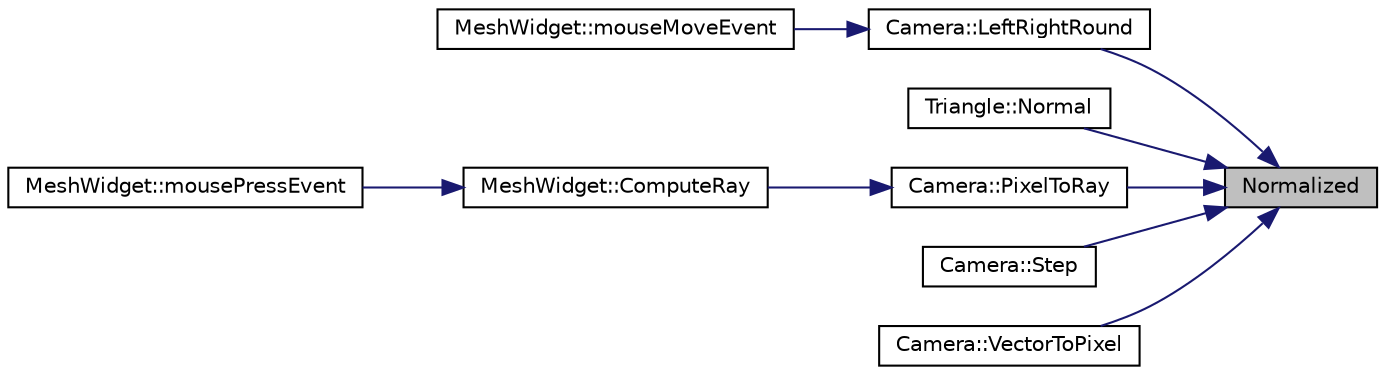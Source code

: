 digraph "Normalized"
{
 // LATEX_PDF_SIZE
  edge [fontname="Helvetica",fontsize="10",labelfontname="Helvetica",labelfontsize="10"];
  node [fontname="Helvetica",fontsize="10",shape=record];
  rankdir="RL";
  Node1 [label="Normalized",height=0.2,width=0.4,color="black", fillcolor="grey75", style="filled", fontcolor="black",tooltip="Return a normalized vector."];
  Node1 -> Node2 [dir="back",color="midnightblue",fontsize="10",style="solid",fontname="Helvetica"];
  Node2 [label="Camera::LeftRightRound",height=0.2,width=0.4,color="black", fillcolor="white", style="filled",URL="$class_camera.html#ae19a999bcc1ed520f08f154b1253a8e7",tooltip="Rotates the camera relatively to the look-at point."];
  Node2 -> Node3 [dir="back",color="midnightblue",fontsize="10",style="solid",fontname="Helvetica"];
  Node3 [label="MeshWidget::mouseMoveEvent",height=0.2,width=0.4,color="black", fillcolor="white", style="filled",URL="$class_mesh_widget.html#aa31603f127bd195bcfa3a76b29034a48",tooltip="Process the mouse move events."];
  Node1 -> Node4 [dir="back",color="midnightblue",fontsize="10",style="solid",fontname="Helvetica"];
  Node4 [label="Triangle::Normal",height=0.2,width=0.4,color="black", fillcolor="white", style="filled",URL="$class_triangle.html#a64af5c8c0de4b561457003c2e477c284",tooltip="Compute the normal vector of the triangle."];
  Node1 -> Node5 [dir="back",color="midnightblue",fontsize="10",style="solid",fontname="Helvetica"];
  Node5 [label="Camera::PixelToRay",height=0.2,width=0.4,color="black", fillcolor="white", style="filled",URL="$class_camera.html#a80e5e7f22b83f321b8f83b388aae1926",tooltip="Compute the equation of a ray given a pixel in the camera plane."];
  Node5 -> Node6 [dir="back",color="midnightblue",fontsize="10",style="solid",fontname="Helvetica"];
  Node6 [label="MeshWidget::ComputeRay",height=0.2,width=0.4,color="black", fillcolor="white", style="filled",URL="$class_mesh_widget.html#a54d24d0e867bf907b3a7d50cf36c449e",tooltip="Computes a ray from a pixel."];
  Node6 -> Node7 [dir="back",color="midnightblue",fontsize="10",style="solid",fontname="Helvetica"];
  Node7 [label="MeshWidget::mousePressEvent",height=0.2,width=0.4,color="black", fillcolor="white", style="filled",URL="$class_mesh_widget.html#a3e5b0f9e1155a6e287d13befd9c60d55",tooltip="Process mouse click events."];
  Node1 -> Node8 [dir="back",color="midnightblue",fontsize="10",style="solid",fontname="Helvetica"];
  Node8 [label="Camera::Step",height=0.2,width=0.4,color="black", fillcolor="white", style="filled",URL="$class_camera.html#a1e7b43ba594006b232cb577e855dc9e9",tooltip="Steps forward or backward by a given distance."];
  Node1 -> Node9 [dir="back",color="midnightblue",fontsize="10",style="solid",fontname="Helvetica"];
  Node9 [label="Camera::VectorToPixel",height=0.2,width=0.4,color="black", fillcolor="white", style="filled",URL="$class_camera.html#afa53357c8db7308fc4dced087a24c894",tooltip="Compute coordinates of a point in the camera plane."];
}
